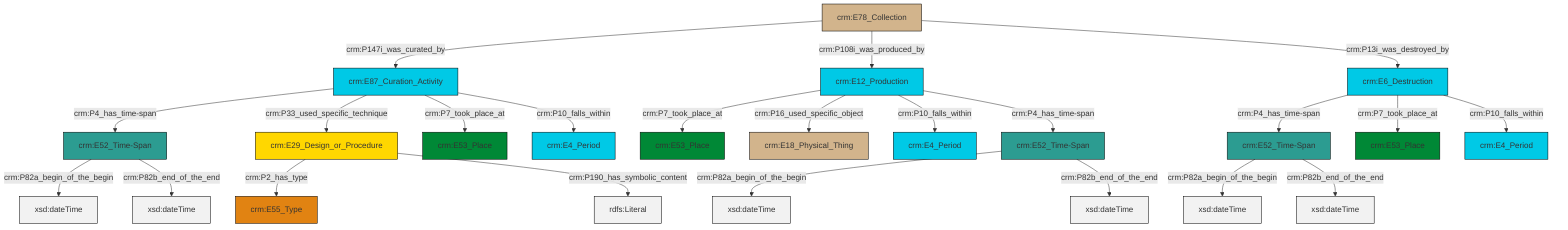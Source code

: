 graph TD
classDef Literal fill:#f2f2f2,stroke:#000000;
classDef CRM_Entity fill:#FFFFFF,stroke:#000000;
classDef Temporal_Entity fill:#00C9E6, stroke:#000000;
classDef Type fill:#E18312, stroke:#000000;
classDef Time-Span fill:#2C9C91, stroke:#000000;
classDef Appellation fill:#FFEB7F, stroke:#000000;
classDef Place fill:#008836, stroke:#000000;
classDef Persistent_Item fill:#B266B2, stroke:#000000;
classDef Conceptual_Object fill:#FFD700, stroke:#000000;
classDef Physical_Thing fill:#D2B48C, stroke:#000000;
classDef Actor fill:#f58aad, stroke:#000000;
classDef PC_Classes fill:#4ce600, stroke:#000000;
classDef Multi fill:#cccccc,stroke:#000000;

2["crm:E52_Time-Span"]:::Time-Span -->|crm:P82a_begin_of_the_begin| 3[xsd:dateTime]:::Literal
4["crm:E78_Collection"]:::Physical_Thing -->|crm:P147i_was_curated_by| 5["crm:E87_Curation_Activity"]:::Temporal_Entity
5["crm:E87_Curation_Activity"]:::Temporal_Entity -->|crm:P4_has_time-span| 6["crm:E52_Time-Span"]:::Time-Span
11["crm:E12_Production"]:::Temporal_Entity -->|crm:P7_took_place_at| 12["crm:E53_Place"]:::Place
4["crm:E78_Collection"]:::Physical_Thing -->|crm:P108i_was_produced_by| 11["crm:E12_Production"]:::Temporal_Entity
15["crm:E29_Design_or_Procedure"]:::Conceptual_Object -->|crm:P2_has_type| 16["crm:E55_Type"]:::Type
9["crm:E52_Time-Span"]:::Time-Span -->|crm:P82a_begin_of_the_begin| 19[xsd:dateTime]:::Literal
5["crm:E87_Curation_Activity"]:::Temporal_Entity -->|crm:P33_used_specific_technique| 15["crm:E29_Design_or_Procedure"]:::Conceptual_Object
17["crm:E6_Destruction"]:::Temporal_Entity -->|crm:P4_has_time-span| 2["crm:E52_Time-Span"]:::Time-Span
4["crm:E78_Collection"]:::Physical_Thing -->|crm:P13i_was_destroyed_by| 17["crm:E6_Destruction"]:::Temporal_Entity
6["crm:E52_Time-Span"]:::Time-Span -->|crm:P82a_begin_of_the_begin| 23[xsd:dateTime]:::Literal
5["crm:E87_Curation_Activity"]:::Temporal_Entity -->|crm:P7_took_place_at| 24["crm:E53_Place"]:::Place
5["crm:E87_Curation_Activity"]:::Temporal_Entity -->|crm:P10_falls_within| 25["crm:E4_Period"]:::Temporal_Entity
15["crm:E29_Design_or_Procedure"]:::Conceptual_Object -->|crm:P190_has_symbolic_content| 26[rdfs:Literal]:::Literal
2["crm:E52_Time-Span"]:::Time-Span -->|crm:P82b_end_of_the_end| 27[xsd:dateTime]:::Literal
11["crm:E12_Production"]:::Temporal_Entity -->|crm:P16_used_specific_object| 29["crm:E18_Physical_Thing"]:::Physical_Thing
9["crm:E52_Time-Span"]:::Time-Span -->|crm:P82b_end_of_the_end| 33[xsd:dateTime]:::Literal
11["crm:E12_Production"]:::Temporal_Entity -->|crm:P10_falls_within| 0["crm:E4_Period"]:::Temporal_Entity
17["crm:E6_Destruction"]:::Temporal_Entity -->|crm:P7_took_place_at| 7["crm:E53_Place"]:::Place
11["crm:E12_Production"]:::Temporal_Entity -->|crm:P4_has_time-span| 9["crm:E52_Time-Span"]:::Time-Span
17["crm:E6_Destruction"]:::Temporal_Entity -->|crm:P10_falls_within| 36["crm:E4_Period"]:::Temporal_Entity
6["crm:E52_Time-Span"]:::Time-Span -->|crm:P82b_end_of_the_end| 38[xsd:dateTime]:::Literal